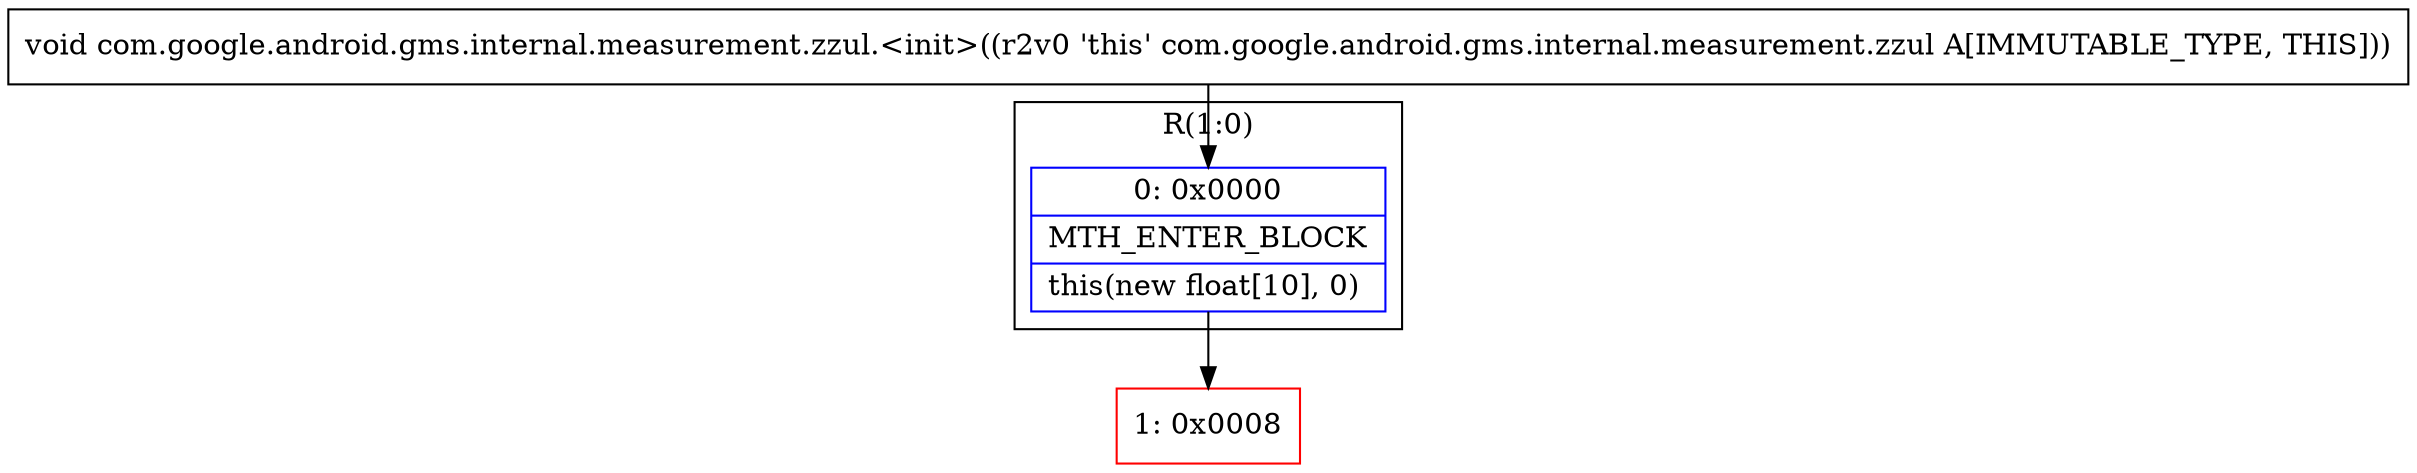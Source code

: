 digraph "CFG forcom.google.android.gms.internal.measurement.zzul.\<init\>()V" {
subgraph cluster_Region_2004477314 {
label = "R(1:0)";
node [shape=record,color=blue];
Node_0 [shape=record,label="{0\:\ 0x0000|MTH_ENTER_BLOCK\l|this(new float[10], 0)\l}"];
}
Node_1 [shape=record,color=red,label="{1\:\ 0x0008}"];
MethodNode[shape=record,label="{void com.google.android.gms.internal.measurement.zzul.\<init\>((r2v0 'this' com.google.android.gms.internal.measurement.zzul A[IMMUTABLE_TYPE, THIS])) }"];
MethodNode -> Node_0;
Node_0 -> Node_1;
}

